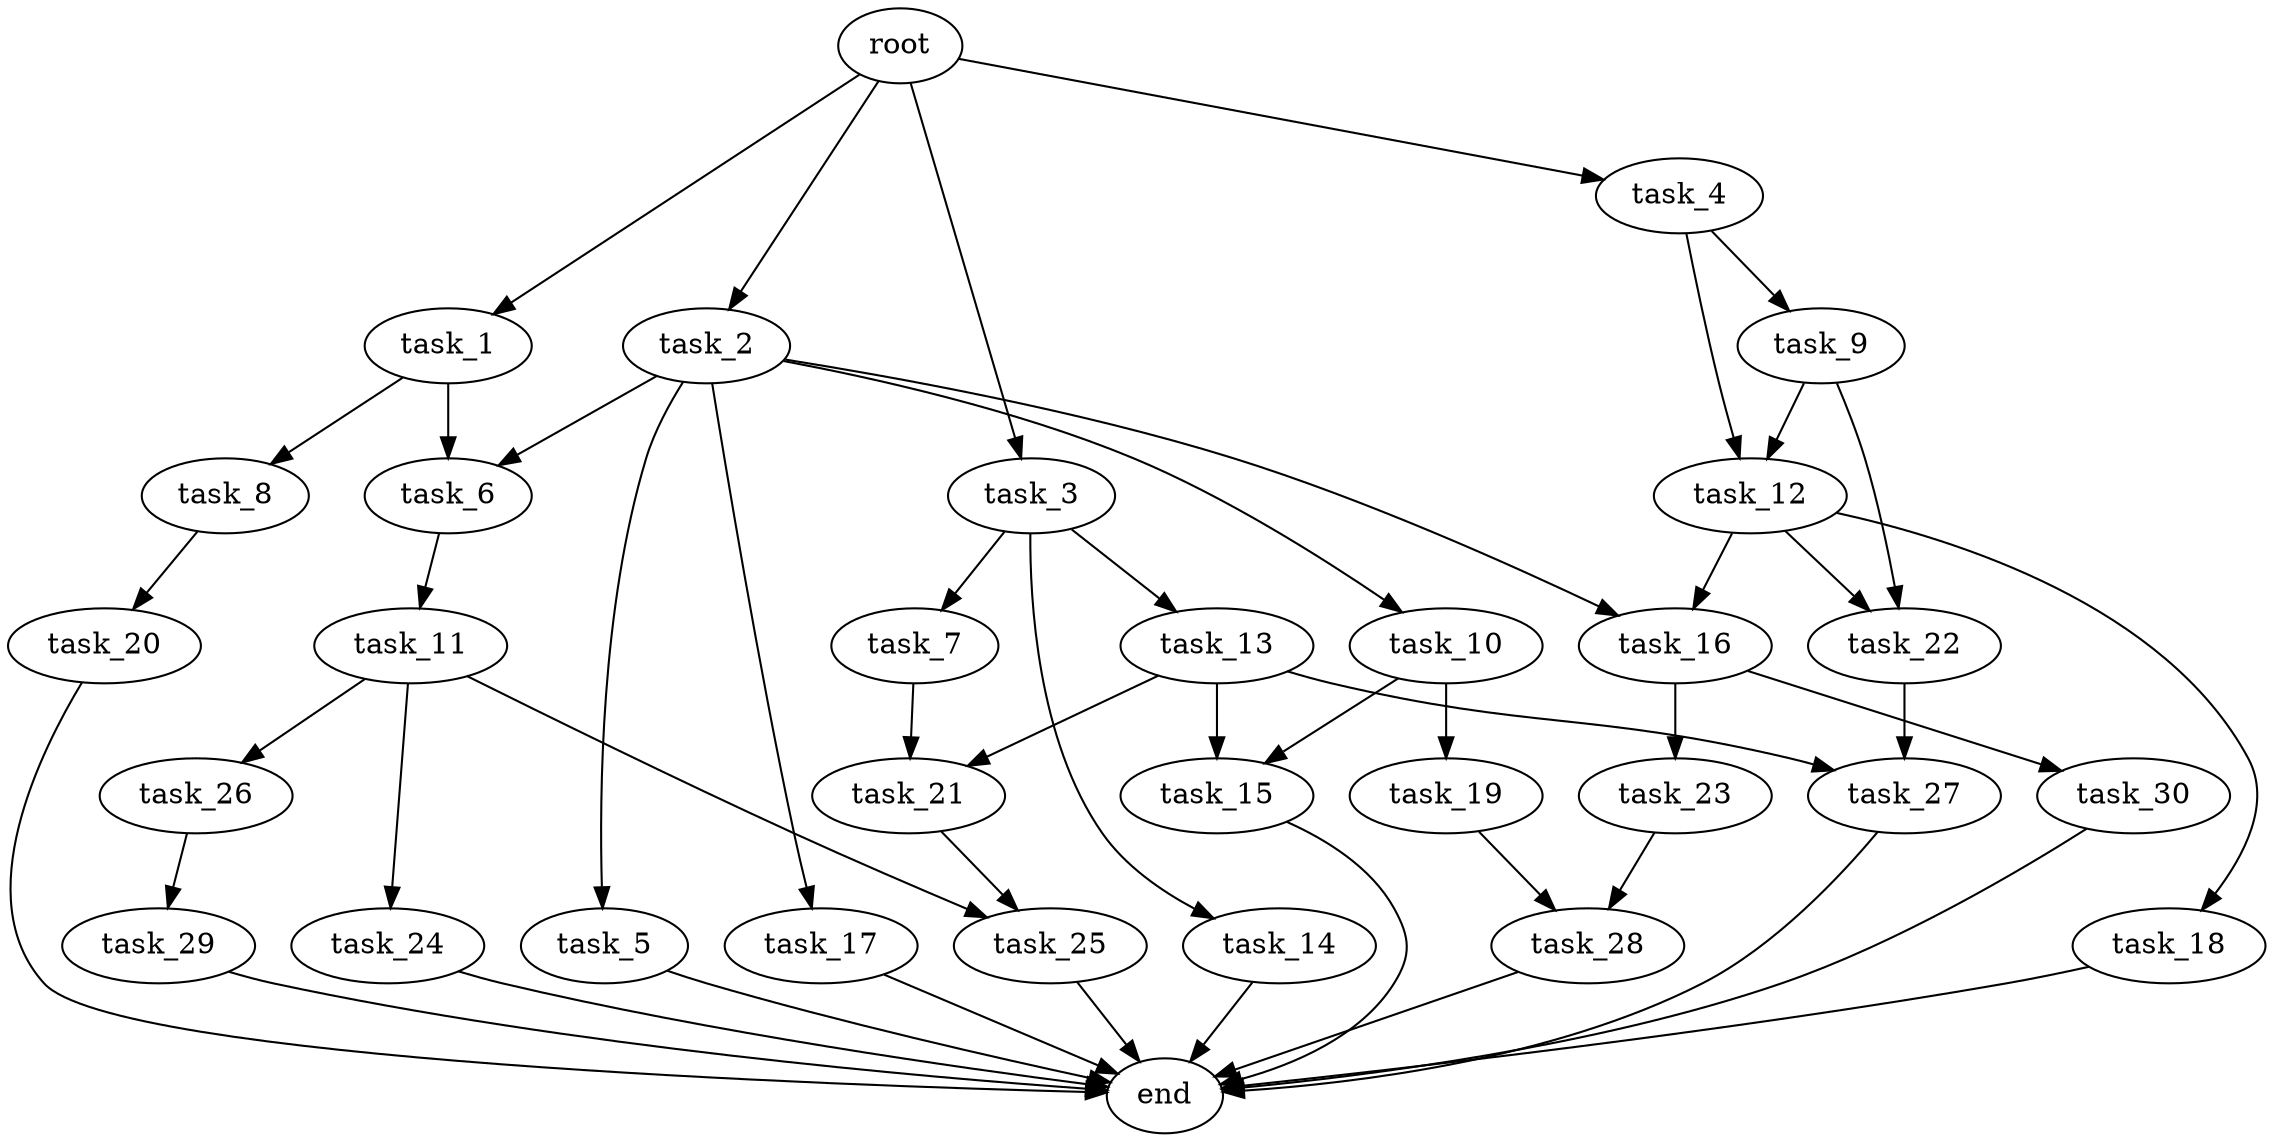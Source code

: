 digraph G {
  root [size="0.000000e+00"];
  task_1 [size="1.517930e+09"];
  task_2 [size="8.971856e+09"];
  task_3 [size="6.569661e+09"];
  task_4 [size="8.788624e+08"];
  task_5 [size="3.822689e+09"];
  task_6 [size="9.606096e+09"];
  task_7 [size="6.124871e+09"];
  task_8 [size="6.255620e+09"];
  task_9 [size="2.275052e+09"];
  task_10 [size="2.404368e+09"];
  task_11 [size="1.528339e+09"];
  task_12 [size="9.705401e+09"];
  task_13 [size="9.097444e+09"];
  task_14 [size="3.293518e+09"];
  task_15 [size="5.422795e+09"];
  task_16 [size="2.068366e+09"];
  task_17 [size="1.386627e+09"];
  task_18 [size="5.413997e+09"];
  task_19 [size="8.001250e+09"];
  task_20 [size="8.626014e+09"];
  task_21 [size="3.090675e+09"];
  task_22 [size="7.051659e+09"];
  task_23 [size="5.238531e+09"];
  task_24 [size="1.353390e+09"];
  task_25 [size="9.956862e+09"];
  task_26 [size="9.757793e+09"];
  task_27 [size="1.452379e+09"];
  task_28 [size="9.330366e+09"];
  task_29 [size="9.171204e+09"];
  task_30 [size="3.175645e+09"];
  end [size="0.000000e+00"];

  root -> task_1 [size="1.000000e-12"];
  root -> task_2 [size="1.000000e-12"];
  root -> task_3 [size="1.000000e-12"];
  root -> task_4 [size="1.000000e-12"];
  task_1 -> task_6 [size="4.803048e+08"];
  task_1 -> task_8 [size="6.255620e+08"];
  task_2 -> task_5 [size="3.822689e+08"];
  task_2 -> task_6 [size="4.803048e+08"];
  task_2 -> task_10 [size="2.404368e+08"];
  task_2 -> task_16 [size="1.034183e+08"];
  task_2 -> task_17 [size="1.386627e+08"];
  task_3 -> task_7 [size="6.124871e+08"];
  task_3 -> task_13 [size="9.097444e+08"];
  task_3 -> task_14 [size="3.293518e+08"];
  task_4 -> task_9 [size="2.275052e+08"];
  task_4 -> task_12 [size="4.852701e+08"];
  task_5 -> end [size="1.000000e-12"];
  task_6 -> task_11 [size="1.528339e+08"];
  task_7 -> task_21 [size="1.545337e+08"];
  task_8 -> task_20 [size="8.626014e+08"];
  task_9 -> task_12 [size="4.852701e+08"];
  task_9 -> task_22 [size="3.525829e+08"];
  task_10 -> task_15 [size="2.711398e+08"];
  task_10 -> task_19 [size="8.001250e+08"];
  task_11 -> task_24 [size="1.353390e+08"];
  task_11 -> task_25 [size="4.978431e+08"];
  task_11 -> task_26 [size="9.757793e+08"];
  task_12 -> task_16 [size="1.034183e+08"];
  task_12 -> task_18 [size="5.413997e+08"];
  task_12 -> task_22 [size="3.525829e+08"];
  task_13 -> task_15 [size="2.711398e+08"];
  task_13 -> task_21 [size="1.545337e+08"];
  task_13 -> task_27 [size="7.261894e+07"];
  task_14 -> end [size="1.000000e-12"];
  task_15 -> end [size="1.000000e-12"];
  task_16 -> task_23 [size="5.238531e+08"];
  task_16 -> task_30 [size="3.175645e+08"];
  task_17 -> end [size="1.000000e-12"];
  task_18 -> end [size="1.000000e-12"];
  task_19 -> task_28 [size="4.665183e+08"];
  task_20 -> end [size="1.000000e-12"];
  task_21 -> task_25 [size="4.978431e+08"];
  task_22 -> task_27 [size="7.261894e+07"];
  task_23 -> task_28 [size="4.665183e+08"];
  task_24 -> end [size="1.000000e-12"];
  task_25 -> end [size="1.000000e-12"];
  task_26 -> task_29 [size="9.171204e+08"];
  task_27 -> end [size="1.000000e-12"];
  task_28 -> end [size="1.000000e-12"];
  task_29 -> end [size="1.000000e-12"];
  task_30 -> end [size="1.000000e-12"];
}
